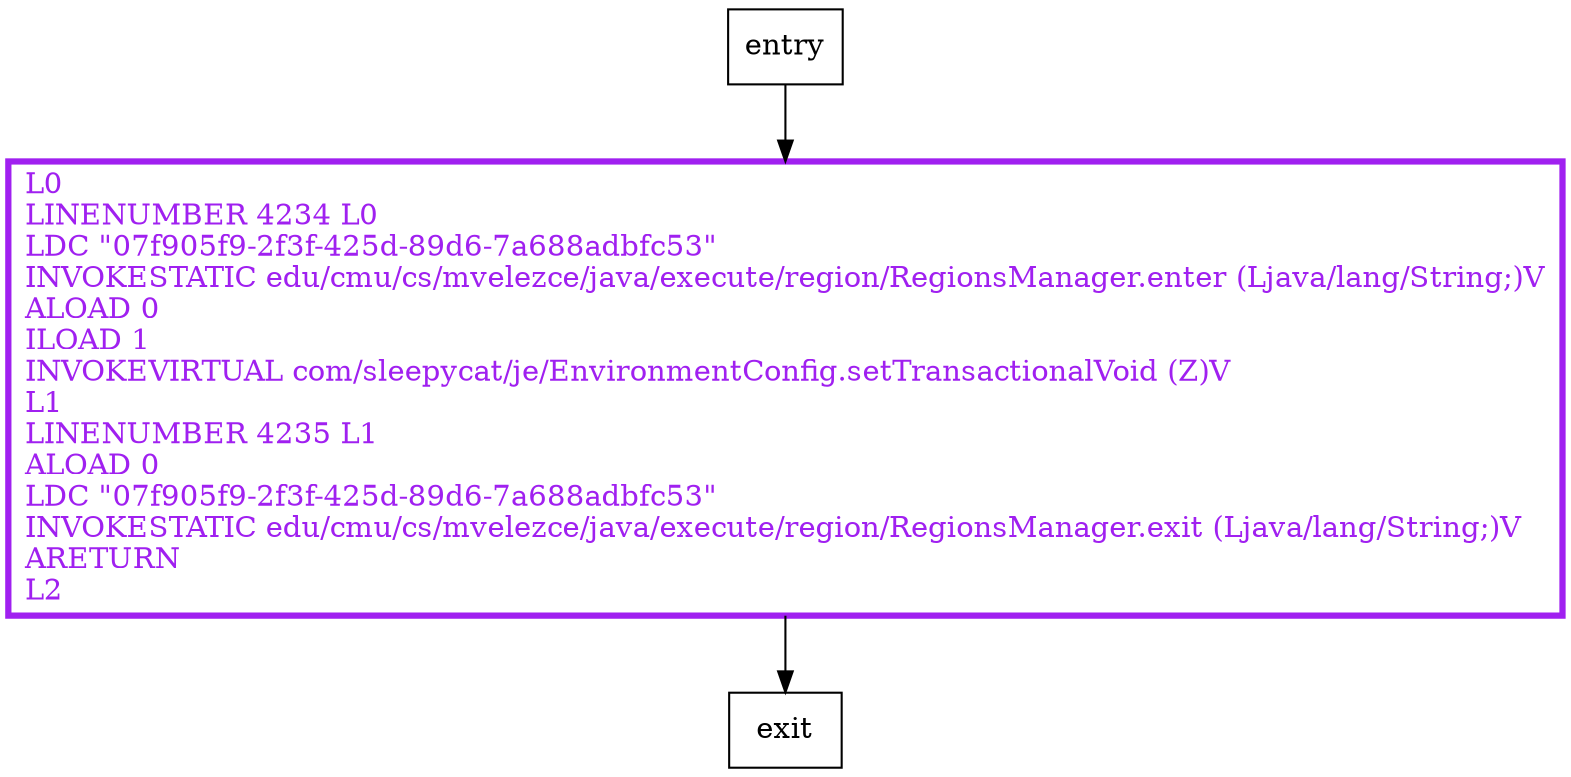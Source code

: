 digraph setTransactional {
node [shape=record];
956438009 [label="L0\lLINENUMBER 4234 L0\lLDC \"07f905f9-2f3f-425d-89d6-7a688adbfc53\"\lINVOKESTATIC edu/cmu/cs/mvelezce/java/execute/region/RegionsManager.enter (Ljava/lang/String;)V\lALOAD 0\lILOAD 1\lINVOKEVIRTUAL com/sleepycat/je/EnvironmentConfig.setTransactionalVoid (Z)V\lL1\lLINENUMBER 4235 L1\lALOAD 0\lLDC \"07f905f9-2f3f-425d-89d6-7a688adbfc53\"\lINVOKESTATIC edu/cmu/cs/mvelezce/java/execute/region/RegionsManager.exit (Ljava/lang/String;)V\lARETURN\lL2\l"];
entry;
exit;
entry -> 956438009
956438009 -> exit
956438009[fontcolor="purple", penwidth=3, color="purple"];
}
